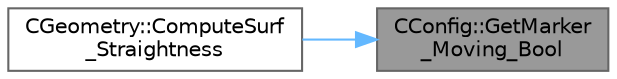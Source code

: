 digraph "CConfig::GetMarker_Moving_Bool"
{
 // LATEX_PDF_SIZE
  bgcolor="transparent";
  edge [fontname=Helvetica,fontsize=10,labelfontname=Helvetica,labelfontsize=10];
  node [fontname=Helvetica,fontsize=10,shape=box,height=0.2,width=0.4];
  rankdir="RL";
  Node1 [id="Node000001",label="CConfig::GetMarker\l_Moving_Bool",height=0.2,width=0.4,color="gray40", fillcolor="grey60", style="filled", fontcolor="black",tooltip="Get a bool for whether a marker is moving. val_marker."];
  Node1 -> Node2 [id="edge1_Node000001_Node000002",dir="back",color="steelblue1",style="solid",tooltip=" "];
  Node2 [id="Node000002",label="CGeometry::ComputeSurf\l_Straightness",height=0.2,width=0.4,color="grey40", fillcolor="white", style="filled",URL="$classCGeometry.html#a6bc723ce56a9b77630c7ef7e54eff98c",tooltip="Check if a boundary is straight(2D) / plane(3D) for EULER_WALL and SYMMETRY_PLANE only and store the ..."];
}
